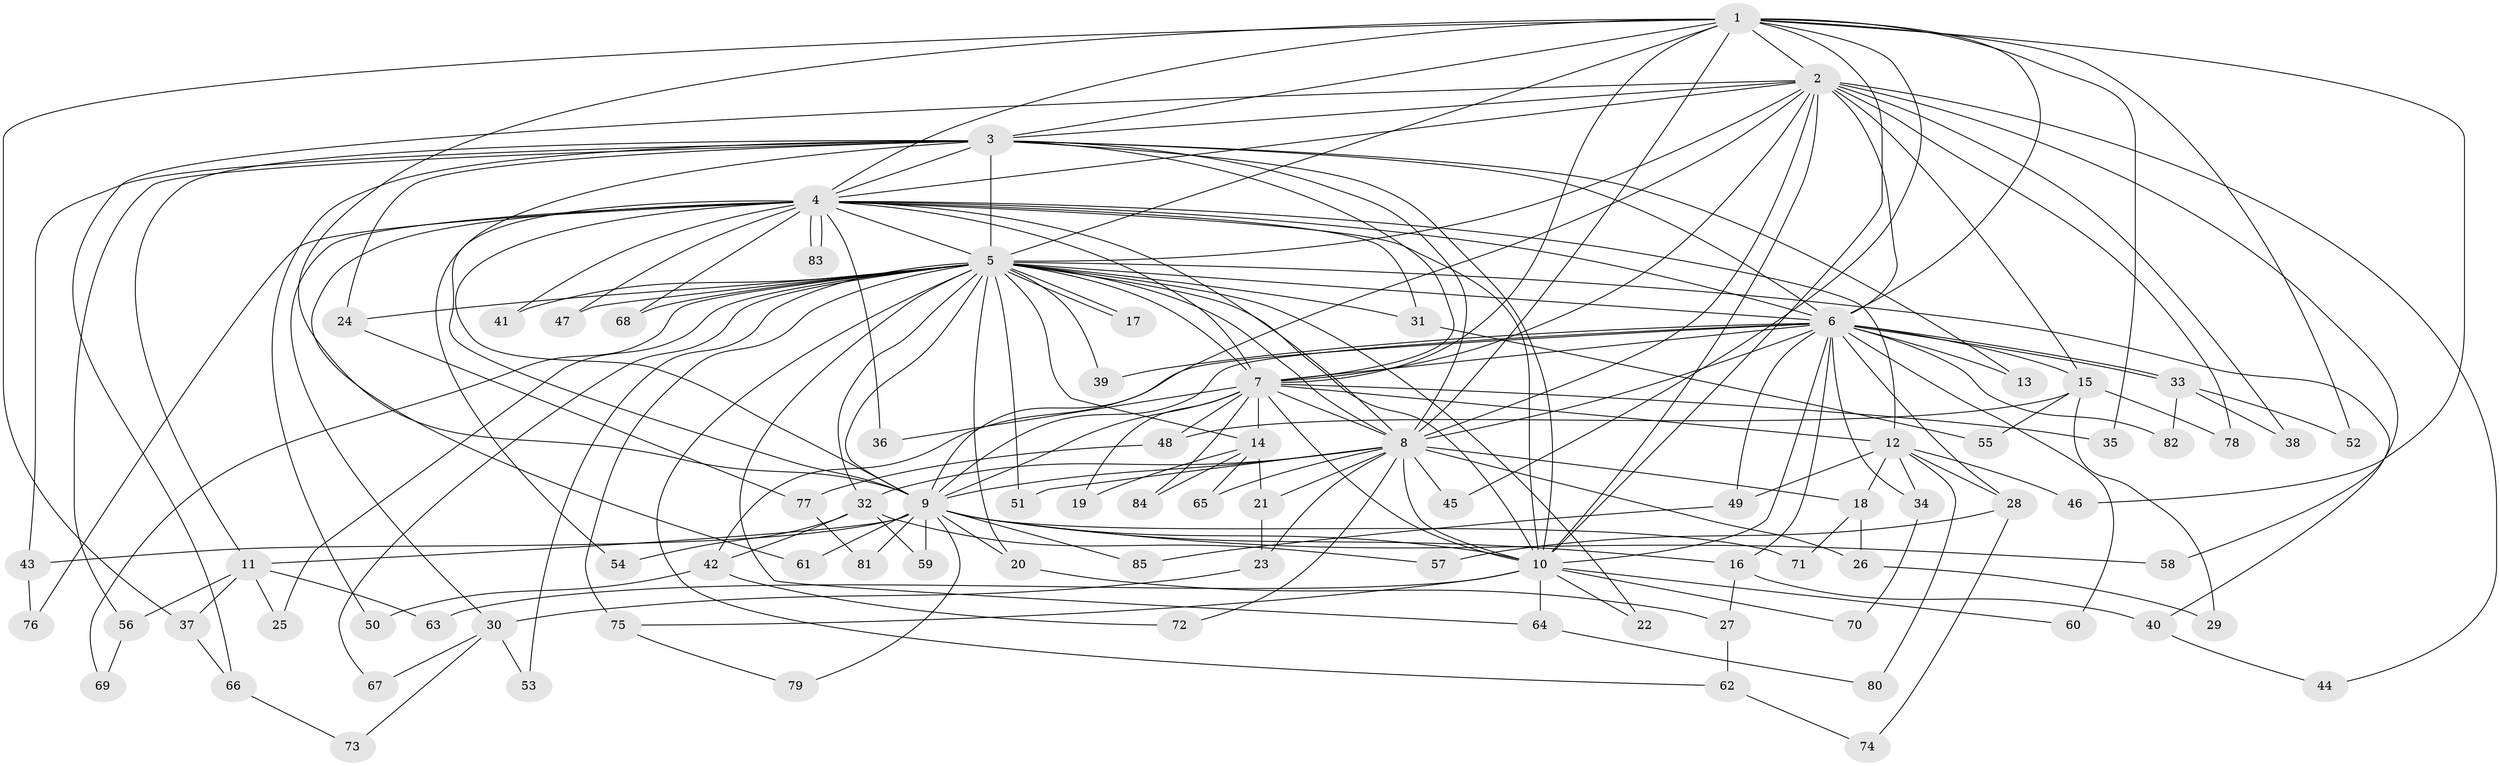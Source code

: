 // coarse degree distribution, {1: 0.4, 2: 0.36, 4: 0.04, 3: 0.04, 18: 0.04, 8: 0.04, 6: 0.04, 13: 0.04}
// Generated by graph-tools (version 1.1) at 2025/47/03/04/25 21:47:39]
// undirected, 85 vertices, 195 edges
graph export_dot {
graph [start="1"]
  node [color=gray90,style=filled];
  1;
  2;
  3;
  4;
  5;
  6;
  7;
  8;
  9;
  10;
  11;
  12;
  13;
  14;
  15;
  16;
  17;
  18;
  19;
  20;
  21;
  22;
  23;
  24;
  25;
  26;
  27;
  28;
  29;
  30;
  31;
  32;
  33;
  34;
  35;
  36;
  37;
  38;
  39;
  40;
  41;
  42;
  43;
  44;
  45;
  46;
  47;
  48;
  49;
  50;
  51;
  52;
  53;
  54;
  55;
  56;
  57;
  58;
  59;
  60;
  61;
  62;
  63;
  64;
  65;
  66;
  67;
  68;
  69;
  70;
  71;
  72;
  73;
  74;
  75;
  76;
  77;
  78;
  79;
  80;
  81;
  82;
  83;
  84;
  85;
  1 -- 2;
  1 -- 3;
  1 -- 4;
  1 -- 5;
  1 -- 6;
  1 -- 7;
  1 -- 8;
  1 -- 9;
  1 -- 10;
  1 -- 35;
  1 -- 37;
  1 -- 45;
  1 -- 46;
  1 -- 52;
  2 -- 3;
  2 -- 4;
  2 -- 5;
  2 -- 6;
  2 -- 7;
  2 -- 8;
  2 -- 9;
  2 -- 10;
  2 -- 15;
  2 -- 38;
  2 -- 44;
  2 -- 58;
  2 -- 66;
  2 -- 78;
  3 -- 4;
  3 -- 5;
  3 -- 6;
  3 -- 7;
  3 -- 8;
  3 -- 9;
  3 -- 10;
  3 -- 11;
  3 -- 13;
  3 -- 24;
  3 -- 43;
  3 -- 50;
  3 -- 56;
  4 -- 5;
  4 -- 6;
  4 -- 7;
  4 -- 8;
  4 -- 9;
  4 -- 10;
  4 -- 12;
  4 -- 30;
  4 -- 31;
  4 -- 36;
  4 -- 41;
  4 -- 47;
  4 -- 54;
  4 -- 61;
  4 -- 68;
  4 -- 76;
  4 -- 83;
  4 -- 83;
  5 -- 6;
  5 -- 7;
  5 -- 8;
  5 -- 9;
  5 -- 10;
  5 -- 14;
  5 -- 17;
  5 -- 17;
  5 -- 20;
  5 -- 22;
  5 -- 24;
  5 -- 25;
  5 -- 31;
  5 -- 32;
  5 -- 39;
  5 -- 40;
  5 -- 41;
  5 -- 47;
  5 -- 51;
  5 -- 53;
  5 -- 62;
  5 -- 64;
  5 -- 67;
  5 -- 68;
  5 -- 69;
  5 -- 75;
  6 -- 7;
  6 -- 8;
  6 -- 9;
  6 -- 10;
  6 -- 13;
  6 -- 15;
  6 -- 16;
  6 -- 28;
  6 -- 33;
  6 -- 33;
  6 -- 34;
  6 -- 39;
  6 -- 42;
  6 -- 49;
  6 -- 60;
  6 -- 82;
  7 -- 8;
  7 -- 9;
  7 -- 10;
  7 -- 12;
  7 -- 14;
  7 -- 19;
  7 -- 35;
  7 -- 36;
  7 -- 48;
  7 -- 84;
  8 -- 9;
  8 -- 10;
  8 -- 18;
  8 -- 21;
  8 -- 23;
  8 -- 26;
  8 -- 32;
  8 -- 45;
  8 -- 51;
  8 -- 65;
  8 -- 72;
  9 -- 10;
  9 -- 11;
  9 -- 16;
  9 -- 20;
  9 -- 43;
  9 -- 58;
  9 -- 59;
  9 -- 61;
  9 -- 71;
  9 -- 79;
  9 -- 81;
  9 -- 85;
  10 -- 22;
  10 -- 60;
  10 -- 63;
  10 -- 64;
  10 -- 70;
  10 -- 75;
  11 -- 25;
  11 -- 37;
  11 -- 56;
  11 -- 63;
  12 -- 18;
  12 -- 28;
  12 -- 34;
  12 -- 46;
  12 -- 49;
  12 -- 80;
  14 -- 19;
  14 -- 21;
  14 -- 65;
  14 -- 84;
  15 -- 29;
  15 -- 48;
  15 -- 55;
  15 -- 78;
  16 -- 27;
  16 -- 40;
  18 -- 26;
  18 -- 71;
  20 -- 27;
  21 -- 23;
  23 -- 30;
  24 -- 77;
  26 -- 29;
  27 -- 62;
  28 -- 57;
  28 -- 74;
  30 -- 53;
  30 -- 67;
  30 -- 73;
  31 -- 55;
  32 -- 42;
  32 -- 54;
  32 -- 57;
  32 -- 59;
  33 -- 38;
  33 -- 52;
  33 -- 82;
  34 -- 70;
  37 -- 66;
  40 -- 44;
  42 -- 50;
  42 -- 72;
  43 -- 76;
  48 -- 77;
  49 -- 85;
  56 -- 69;
  62 -- 74;
  64 -- 80;
  66 -- 73;
  75 -- 79;
  77 -- 81;
}
